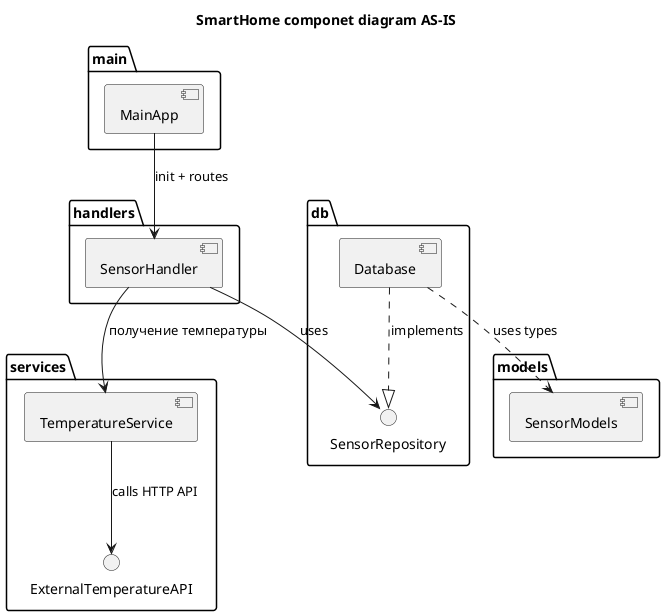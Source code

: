 @startuml

title SmartHome componet diagram AS-IS
top to bottom direction

package "main" {
  [MainApp] as Main
}

package "handlers" {
  [SensorHandler]
}

package "services" {
  [TemperatureService]
  interface ExternalTemperatureAPI
}

package "db" {
  [Database]
  interface SensorRepository
}

package "models" {
  [SensorModels]
}

' Связи между компонентами
Main --> SensorHandler : init + routes

SensorHandler --> TemperatureService : получение температуры
SensorHandler --> SensorRepository : uses
Database ..|> SensorRepository : implements

TemperatureService --> ExternalTemperatureAPI : calls HTTP API

Database ..> SensorModels : uses types

@enduml
